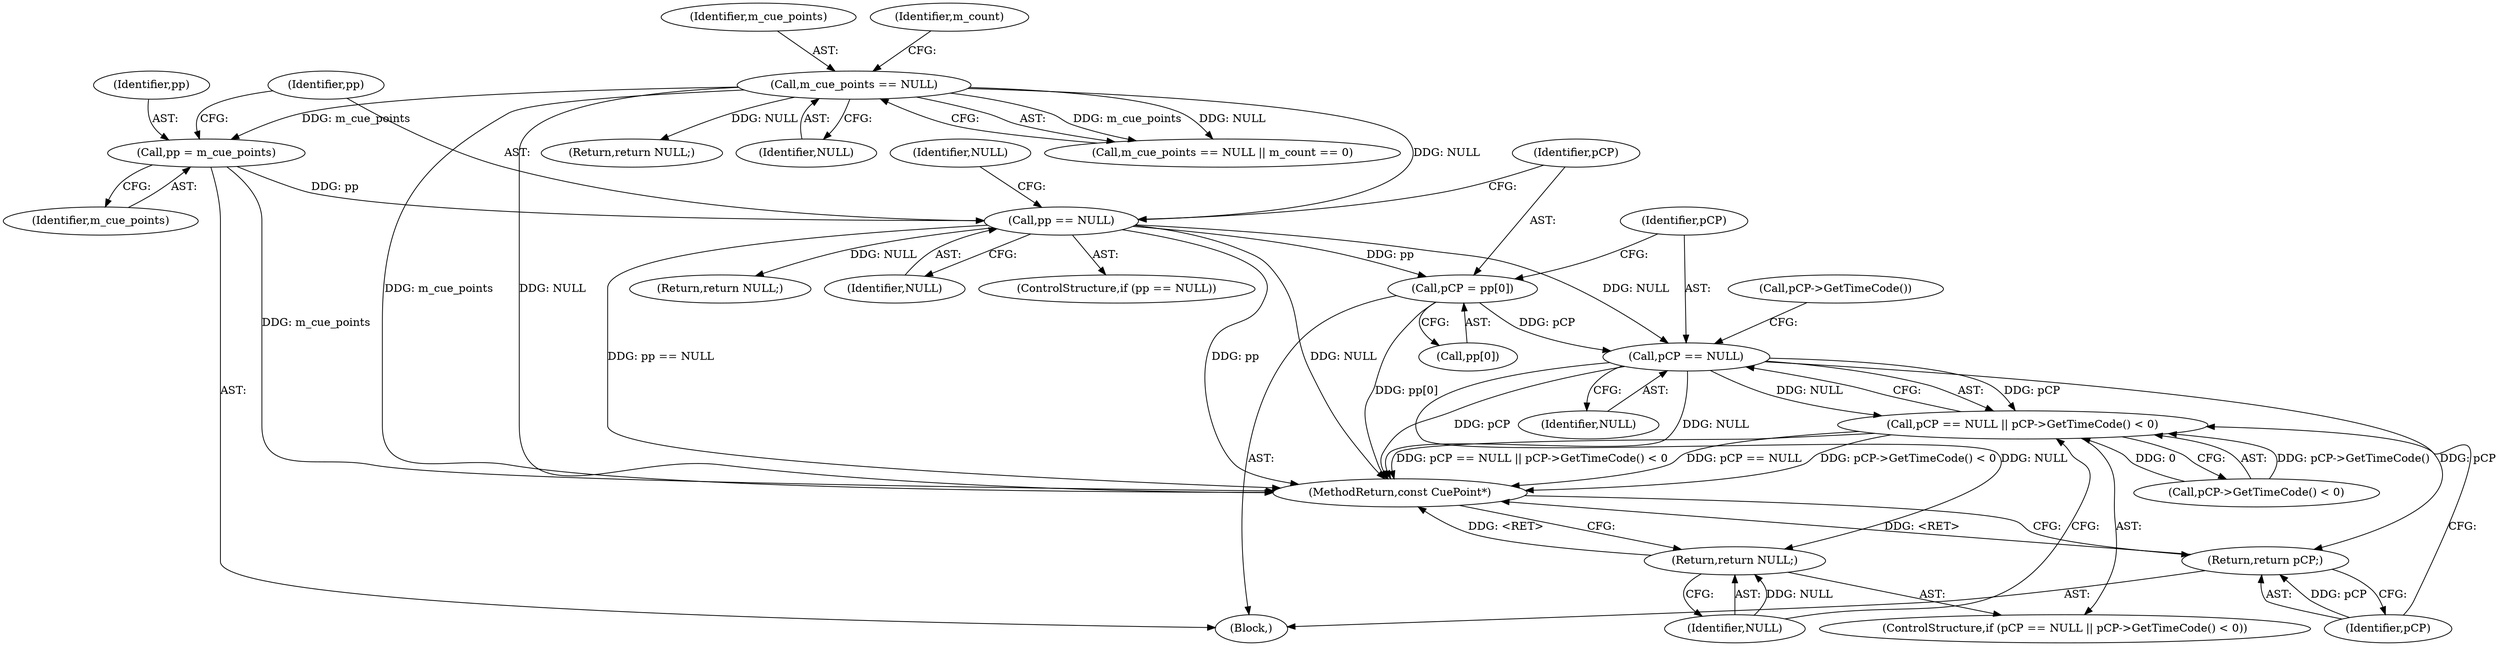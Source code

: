 digraph "0_Android_cc274e2abe8b2a6698a5c47d8aa4bb45f1f9538d_16@array" {
"1000121" [label="(Call,pCP = pp[0])"];
"1000116" [label="(Call,pp == NULL)"];
"1000112" [label="(Call,pp = m_cue_points)"];
"1000104" [label="(Call,m_cue_points == NULL)"];
"1000128" [label="(Call,pCP == NULL)"];
"1000127" [label="(Call,pCP == NULL || pCP->GetTimeCode() < 0)"];
"1000134" [label="(Return,return NULL;)"];
"1000136" [label="(Return,return pCP;)"];
"1000110" [label="(Return,return NULL;)"];
"1000128" [label="(Call,pCP == NULL)"];
"1000137" [label="(Identifier,pCP)"];
"1000113" [label="(Identifier,pp)"];
"1000112" [label="(Call,pp = m_cue_points)"];
"1000106" [label="(Identifier,NULL)"];
"1000119" [label="(Return,return NULL;)"];
"1000116" [label="(Call,pp == NULL)"];
"1000130" [label="(Identifier,NULL)"];
"1000131" [label="(Call,pCP->GetTimeCode() < 0)"];
"1000123" [label="(Call,pp[0])"];
"1000101" [label="(Block,)"];
"1000122" [label="(Identifier,pCP)"];
"1000126" [label="(ControlStructure,if (pCP == NULL || pCP->GetTimeCode() < 0))"];
"1000118" [label="(Identifier,NULL)"];
"1000132" [label="(Call,pCP->GetTimeCode())"];
"1000127" [label="(Call,pCP == NULL || pCP->GetTimeCode() < 0)"];
"1000120" [label="(Identifier,NULL)"];
"1000115" [label="(ControlStructure,if (pp == NULL))"];
"1000105" [label="(Identifier,m_cue_points)"];
"1000134" [label="(Return,return NULL;)"];
"1000136" [label="(Return,return pCP;)"];
"1000117" [label="(Identifier,pp)"];
"1000121" [label="(Call,pCP = pp[0])"];
"1000129" [label="(Identifier,pCP)"];
"1000104" [label="(Call,m_cue_points == NULL)"];
"1000103" [label="(Call,m_cue_points == NULL || m_count == 0)"];
"1000114" [label="(Identifier,m_cue_points)"];
"1000135" [label="(Identifier,NULL)"];
"1000108" [label="(Identifier,m_count)"];
"1000138" [label="(MethodReturn,const CuePoint*)"];
"1000121" -> "1000101"  [label="AST: "];
"1000121" -> "1000123"  [label="CFG: "];
"1000122" -> "1000121"  [label="AST: "];
"1000123" -> "1000121"  [label="AST: "];
"1000129" -> "1000121"  [label="CFG: "];
"1000121" -> "1000138"  [label="DDG: pp[0]"];
"1000116" -> "1000121"  [label="DDG: pp"];
"1000121" -> "1000128"  [label="DDG: pCP"];
"1000116" -> "1000115"  [label="AST: "];
"1000116" -> "1000118"  [label="CFG: "];
"1000117" -> "1000116"  [label="AST: "];
"1000118" -> "1000116"  [label="AST: "];
"1000120" -> "1000116"  [label="CFG: "];
"1000122" -> "1000116"  [label="CFG: "];
"1000116" -> "1000138"  [label="DDG: pp"];
"1000116" -> "1000138"  [label="DDG: NULL"];
"1000116" -> "1000138"  [label="DDG: pp == NULL"];
"1000112" -> "1000116"  [label="DDG: pp"];
"1000104" -> "1000116"  [label="DDG: NULL"];
"1000116" -> "1000119"  [label="DDG: NULL"];
"1000116" -> "1000128"  [label="DDG: NULL"];
"1000112" -> "1000101"  [label="AST: "];
"1000112" -> "1000114"  [label="CFG: "];
"1000113" -> "1000112"  [label="AST: "];
"1000114" -> "1000112"  [label="AST: "];
"1000117" -> "1000112"  [label="CFG: "];
"1000112" -> "1000138"  [label="DDG: m_cue_points"];
"1000104" -> "1000112"  [label="DDG: m_cue_points"];
"1000104" -> "1000103"  [label="AST: "];
"1000104" -> "1000106"  [label="CFG: "];
"1000105" -> "1000104"  [label="AST: "];
"1000106" -> "1000104"  [label="AST: "];
"1000108" -> "1000104"  [label="CFG: "];
"1000103" -> "1000104"  [label="CFG: "];
"1000104" -> "1000138"  [label="DDG: m_cue_points"];
"1000104" -> "1000138"  [label="DDG: NULL"];
"1000104" -> "1000103"  [label="DDG: m_cue_points"];
"1000104" -> "1000103"  [label="DDG: NULL"];
"1000104" -> "1000110"  [label="DDG: NULL"];
"1000128" -> "1000127"  [label="AST: "];
"1000128" -> "1000130"  [label="CFG: "];
"1000129" -> "1000128"  [label="AST: "];
"1000130" -> "1000128"  [label="AST: "];
"1000132" -> "1000128"  [label="CFG: "];
"1000127" -> "1000128"  [label="CFG: "];
"1000128" -> "1000138"  [label="DDG: NULL"];
"1000128" -> "1000138"  [label="DDG: pCP"];
"1000128" -> "1000127"  [label="DDG: pCP"];
"1000128" -> "1000127"  [label="DDG: NULL"];
"1000128" -> "1000134"  [label="DDG: NULL"];
"1000128" -> "1000136"  [label="DDG: pCP"];
"1000127" -> "1000126"  [label="AST: "];
"1000127" -> "1000131"  [label="CFG: "];
"1000131" -> "1000127"  [label="AST: "];
"1000135" -> "1000127"  [label="CFG: "];
"1000137" -> "1000127"  [label="CFG: "];
"1000127" -> "1000138"  [label="DDG: pCP == NULL || pCP->GetTimeCode() < 0"];
"1000127" -> "1000138"  [label="DDG: pCP == NULL"];
"1000127" -> "1000138"  [label="DDG: pCP->GetTimeCode() < 0"];
"1000131" -> "1000127"  [label="DDG: pCP->GetTimeCode()"];
"1000131" -> "1000127"  [label="DDG: 0"];
"1000134" -> "1000126"  [label="AST: "];
"1000134" -> "1000135"  [label="CFG: "];
"1000135" -> "1000134"  [label="AST: "];
"1000138" -> "1000134"  [label="CFG: "];
"1000134" -> "1000138"  [label="DDG: <RET>"];
"1000135" -> "1000134"  [label="DDG: NULL"];
"1000136" -> "1000101"  [label="AST: "];
"1000136" -> "1000137"  [label="CFG: "];
"1000137" -> "1000136"  [label="AST: "];
"1000138" -> "1000136"  [label="CFG: "];
"1000136" -> "1000138"  [label="DDG: <RET>"];
"1000137" -> "1000136"  [label="DDG: pCP"];
}
